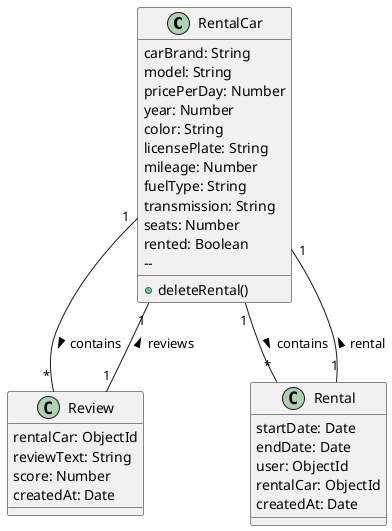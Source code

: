 @startuml

class RentalCar {
    carBrand: String
    model: String
    pricePerDay: Number
    year: Number
    color: String
    licensePlate: String
    mileage: Number
    fuelType: String
    transmission: String
    seats: Number
    rented: Boolean
    -- 
    +deleteRental()
}

class Review {
    rentalCar: ObjectId
    reviewText: String
    score: Number
    createdAt: Date
}

class Rental {
    startDate: Date
    endDate: Date
    user: ObjectId
    rentalCar: ObjectId
    createdAt: Date
}

RentalCar "1" -- "*" Review : contains >
RentalCar "1" -- "*" Rental : contains >
Review "1" -- "1" RentalCar : reviews >
Rental "1" -- "1" RentalCar : rental >

@enduml
